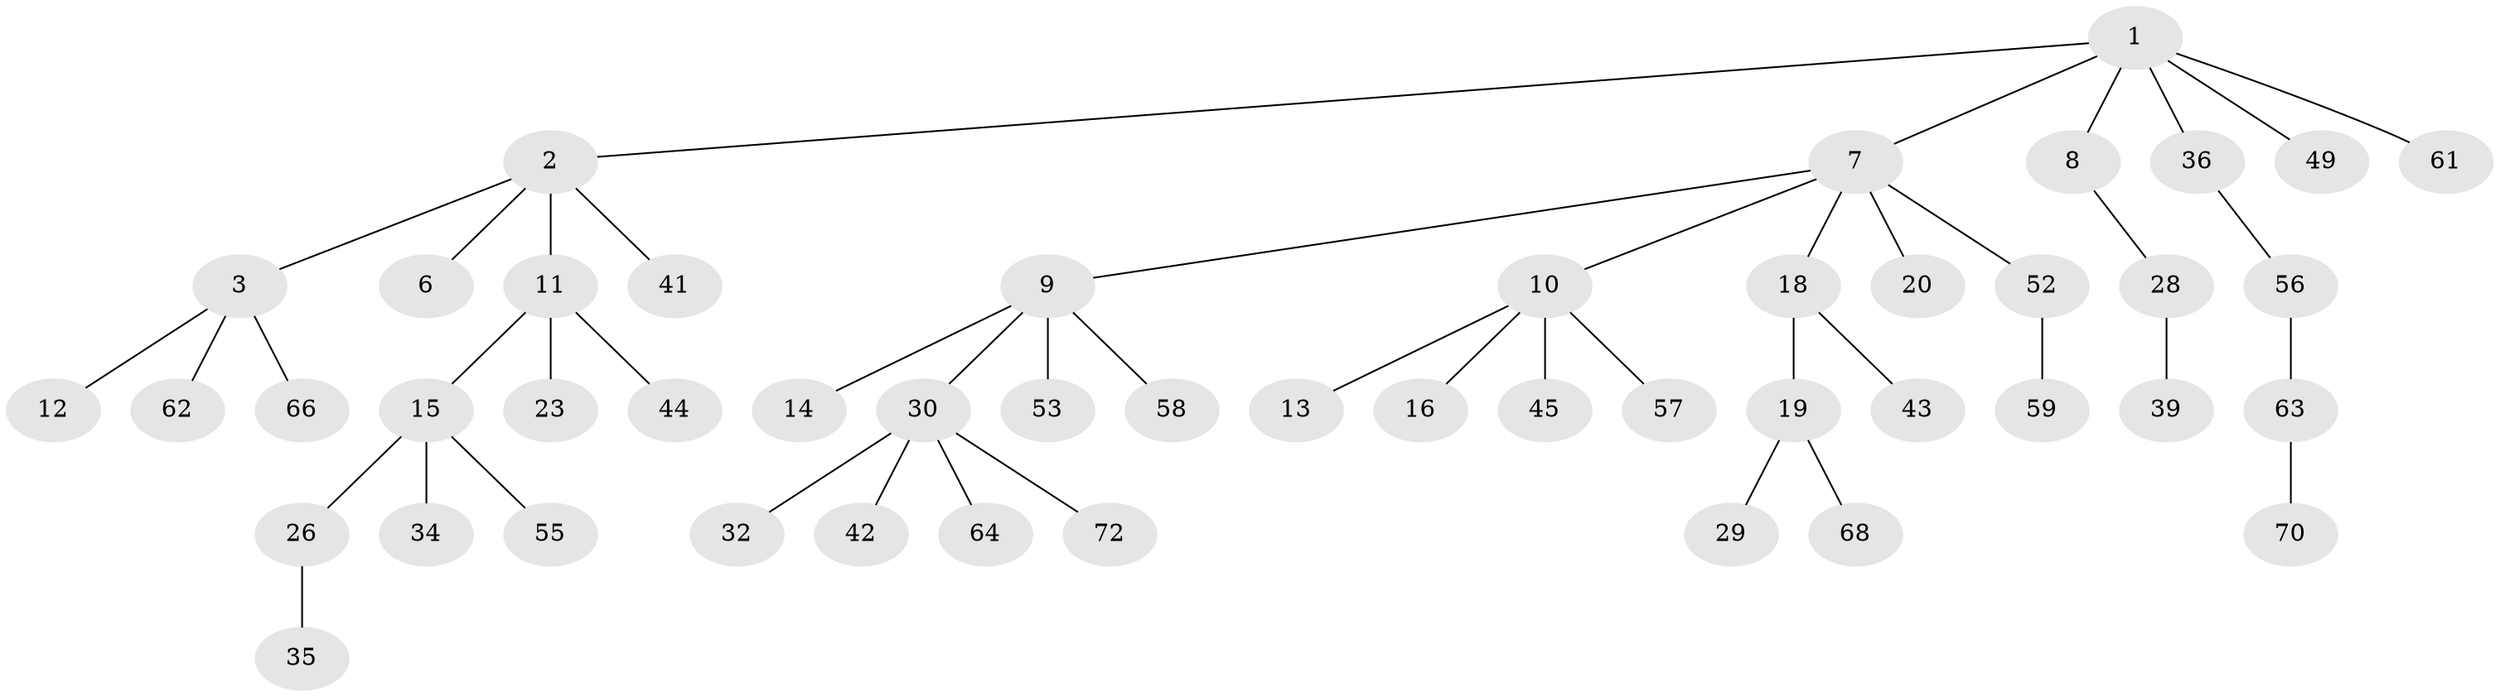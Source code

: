 // Generated by graph-tools (version 1.1) at 2025/52/02/27/25 19:52:11]
// undirected, 48 vertices, 47 edges
graph export_dot {
graph [start="1"]
  node [color=gray90,style=filled];
  1 [super="+5"];
  2 [super="+33"];
  3 [super="+4"];
  6;
  7 [super="+54"];
  8 [super="+22"];
  9 [super="+21"];
  10 [super="+38"];
  11 [super="+40"];
  12 [super="+25"];
  13 [super="+17"];
  14;
  15 [super="+27"];
  16 [super="+37"];
  18 [super="+24"];
  19 [super="+50"];
  20 [super="+47"];
  23;
  26 [super="+46"];
  28 [super="+31"];
  29;
  30 [super="+60"];
  32;
  34;
  35 [super="+71"];
  36 [super="+51"];
  39;
  41;
  42;
  43;
  44 [super="+48"];
  45;
  49;
  52;
  53;
  55 [super="+65"];
  56 [super="+67"];
  57;
  58;
  59;
  61;
  62;
  63;
  64;
  66;
  68 [super="+69"];
  70;
  72;
  1 -- 2;
  1 -- 7;
  1 -- 36;
  1 -- 49;
  1 -- 61;
  1 -- 8;
  2 -- 3;
  2 -- 6;
  2 -- 11;
  2 -- 41;
  3 -- 62;
  3 -- 66;
  3 -- 12;
  7 -- 9;
  7 -- 10;
  7 -- 18;
  7 -- 20;
  7 -- 52;
  8 -- 28;
  9 -- 14;
  9 -- 30;
  9 -- 53;
  9 -- 58;
  10 -- 13;
  10 -- 16;
  10 -- 45;
  10 -- 57;
  11 -- 15;
  11 -- 23;
  11 -- 44;
  15 -- 26;
  15 -- 34;
  15 -- 55;
  18 -- 19;
  18 -- 43;
  19 -- 29;
  19 -- 68;
  26 -- 35;
  28 -- 39;
  30 -- 32;
  30 -- 42;
  30 -- 72;
  30 -- 64;
  36 -- 56;
  52 -- 59;
  56 -- 63;
  63 -- 70;
}
